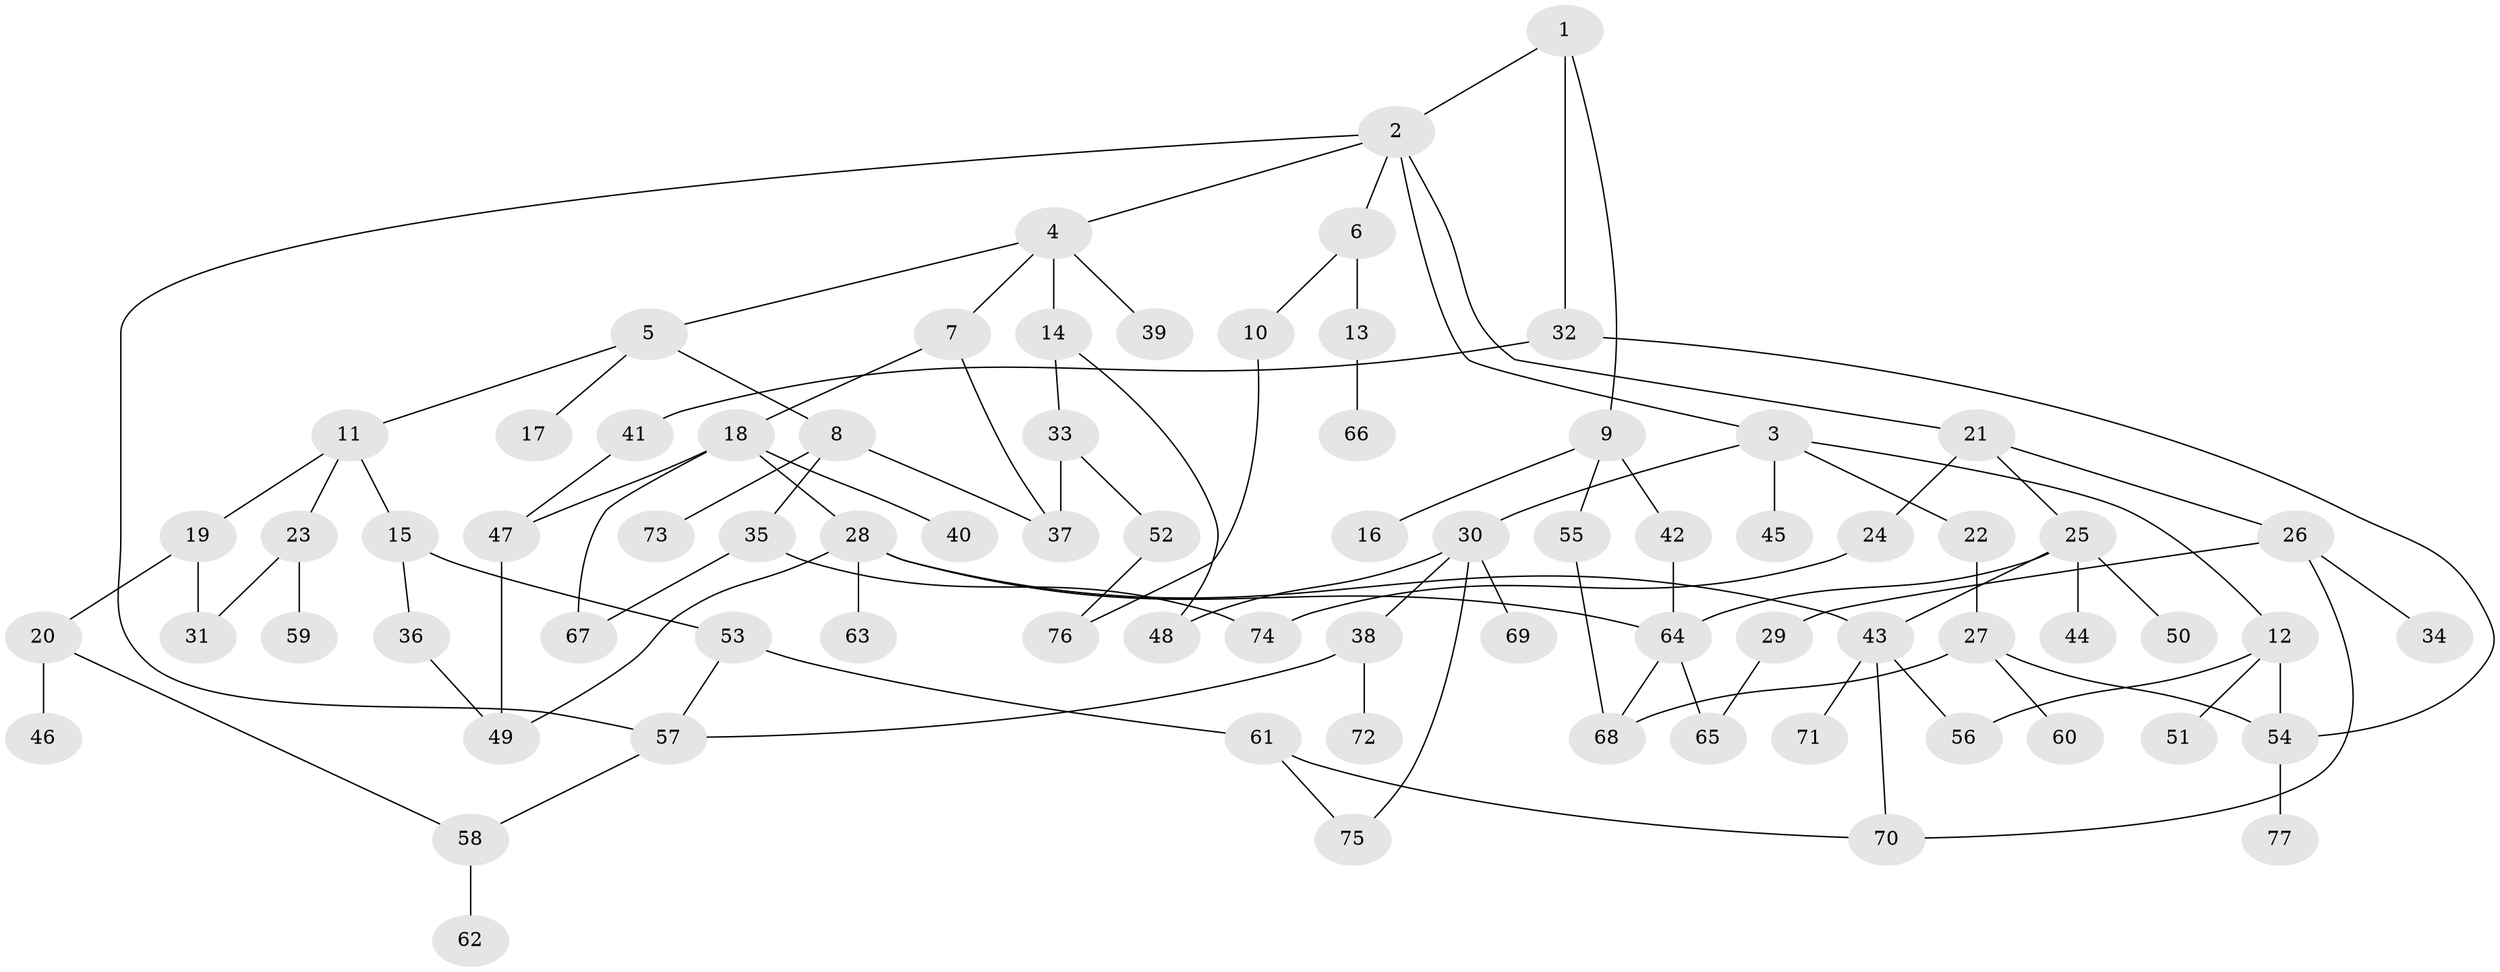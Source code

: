 // Generated by graph-tools (version 1.1) at 2025/25/03/09/25 03:25:33]
// undirected, 77 vertices, 101 edges
graph export_dot {
graph [start="1"]
  node [color=gray90,style=filled];
  1;
  2;
  3;
  4;
  5;
  6;
  7;
  8;
  9;
  10;
  11;
  12;
  13;
  14;
  15;
  16;
  17;
  18;
  19;
  20;
  21;
  22;
  23;
  24;
  25;
  26;
  27;
  28;
  29;
  30;
  31;
  32;
  33;
  34;
  35;
  36;
  37;
  38;
  39;
  40;
  41;
  42;
  43;
  44;
  45;
  46;
  47;
  48;
  49;
  50;
  51;
  52;
  53;
  54;
  55;
  56;
  57;
  58;
  59;
  60;
  61;
  62;
  63;
  64;
  65;
  66;
  67;
  68;
  69;
  70;
  71;
  72;
  73;
  74;
  75;
  76;
  77;
  1 -- 2;
  1 -- 9;
  1 -- 32;
  2 -- 3;
  2 -- 4;
  2 -- 6;
  2 -- 21;
  2 -- 57;
  3 -- 12;
  3 -- 22;
  3 -- 30;
  3 -- 45;
  4 -- 5;
  4 -- 7;
  4 -- 14;
  4 -- 39;
  5 -- 8;
  5 -- 11;
  5 -- 17;
  6 -- 10;
  6 -- 13;
  7 -- 18;
  7 -- 37;
  8 -- 35;
  8 -- 37;
  8 -- 73;
  9 -- 16;
  9 -- 42;
  9 -- 55;
  10 -- 76;
  11 -- 15;
  11 -- 19;
  11 -- 23;
  12 -- 51;
  12 -- 56;
  12 -- 54;
  13 -- 66;
  14 -- 33;
  14 -- 48;
  15 -- 36;
  15 -- 53;
  18 -- 28;
  18 -- 40;
  18 -- 47;
  18 -- 67;
  19 -- 20;
  19 -- 31;
  20 -- 46;
  20 -- 58;
  21 -- 24;
  21 -- 25;
  21 -- 26;
  22 -- 27;
  23 -- 31;
  23 -- 59;
  24 -- 74;
  25 -- 44;
  25 -- 50;
  25 -- 64;
  25 -- 43;
  26 -- 29;
  26 -- 34;
  26 -- 70;
  27 -- 60;
  27 -- 68;
  27 -- 54;
  28 -- 43;
  28 -- 63;
  28 -- 49;
  28 -- 64;
  29 -- 65;
  30 -- 38;
  30 -- 69;
  30 -- 75;
  30 -- 48;
  32 -- 41;
  32 -- 54;
  33 -- 52;
  33 -- 37;
  35 -- 74;
  35 -- 67;
  36 -- 49;
  38 -- 57;
  38 -- 72;
  41 -- 47;
  42 -- 64;
  43 -- 56;
  43 -- 71;
  43 -- 70;
  47 -- 49;
  52 -- 76;
  53 -- 61;
  53 -- 57;
  54 -- 77;
  55 -- 68;
  57 -- 58;
  58 -- 62;
  61 -- 70;
  61 -- 75;
  64 -- 68;
  64 -- 65;
}
